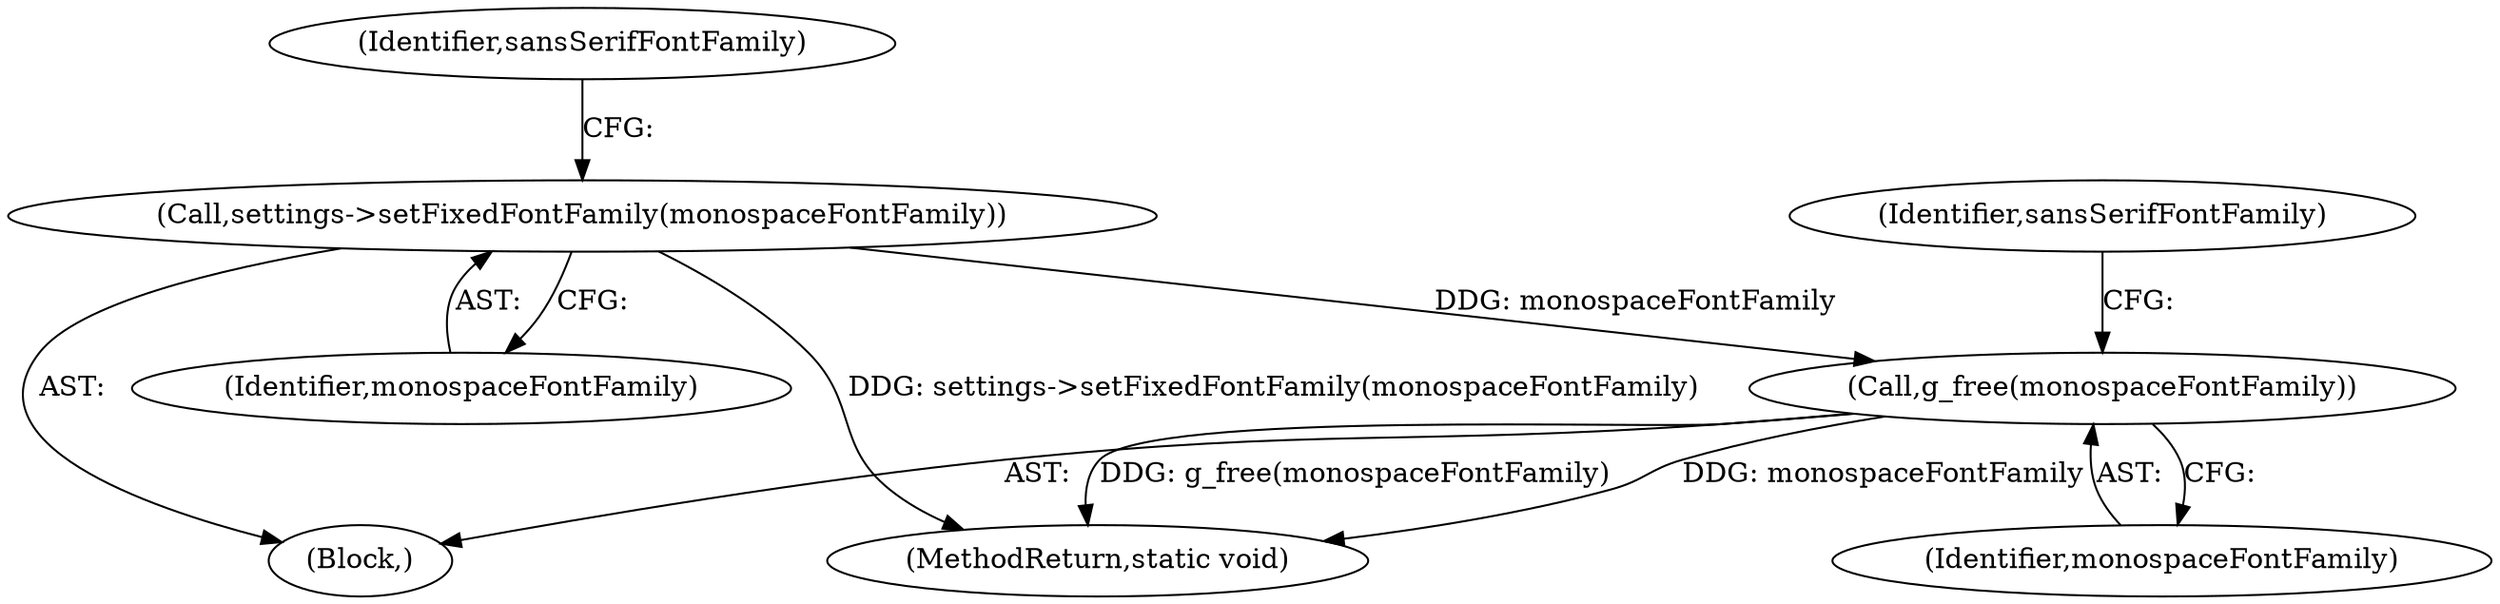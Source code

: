 digraph "0_Chrome_5a2de6455f565783c73e53eae2c8b953e7d48520_0@API" {
"1000373" [label="(Call,g_free(monospaceFontFamily))"];
"1000280" [label="(Call,settings->setFixedFontFamily(monospaceFontFamily))"];
"1000102" [label="(Block,)"];
"1000281" [label="(Identifier,monospaceFontFamily)"];
"1000283" [label="(Identifier,sansSerifFontFamily)"];
"1000373" [label="(Call,g_free(monospaceFontFamily))"];
"1000376" [label="(Identifier,sansSerifFontFamily)"];
"1000280" [label="(Call,settings->setFixedFontFamily(monospaceFontFamily))"];
"1000385" [label="(MethodReturn,static void)"];
"1000374" [label="(Identifier,monospaceFontFamily)"];
"1000373" -> "1000102"  [label="AST: "];
"1000373" -> "1000374"  [label="CFG: "];
"1000374" -> "1000373"  [label="AST: "];
"1000376" -> "1000373"  [label="CFG: "];
"1000373" -> "1000385"  [label="DDG: g_free(monospaceFontFamily)"];
"1000373" -> "1000385"  [label="DDG: monospaceFontFamily"];
"1000280" -> "1000373"  [label="DDG: monospaceFontFamily"];
"1000280" -> "1000102"  [label="AST: "];
"1000280" -> "1000281"  [label="CFG: "];
"1000281" -> "1000280"  [label="AST: "];
"1000283" -> "1000280"  [label="CFG: "];
"1000280" -> "1000385"  [label="DDG: settings->setFixedFontFamily(monospaceFontFamily)"];
}
